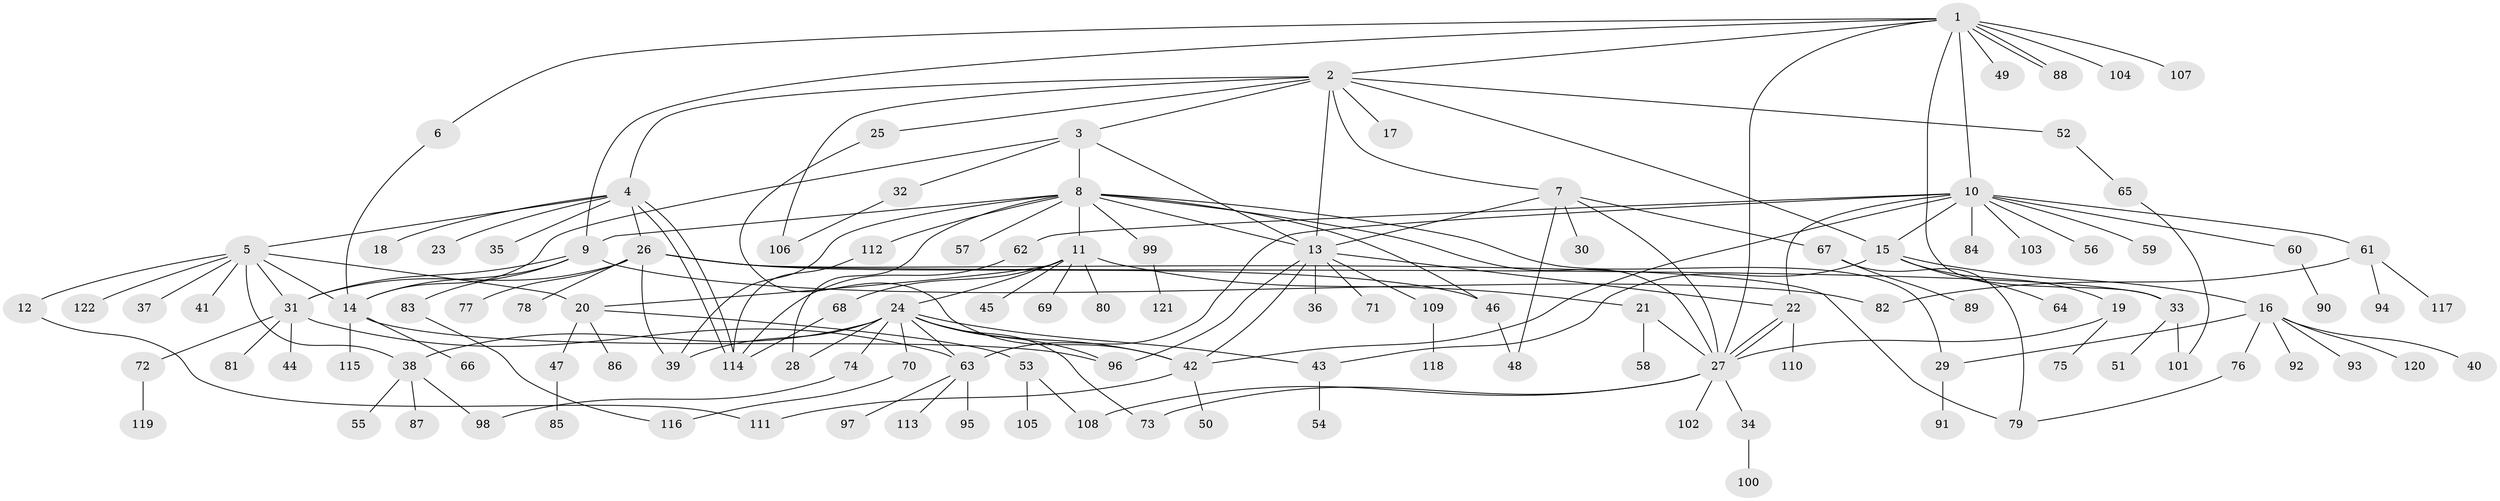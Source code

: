 // coarse degree distribution, {9: 0.03333333333333333, 11: 0.03333333333333333, 6: 0.07777777777777778, 8: 0.011111111111111112, 2: 0.2, 7: 0.022222222222222223, 1: 0.4666666666666667, 4: 0.05555555555555555, 3: 0.07777777777777778, 15: 0.011111111111111112, 10: 0.011111111111111112}
// Generated by graph-tools (version 1.1) at 2025/23/03/03/25 07:23:55]
// undirected, 122 vertices, 170 edges
graph export_dot {
graph [start="1"]
  node [color=gray90,style=filled];
  1;
  2;
  3;
  4;
  5;
  6;
  7;
  8;
  9;
  10;
  11;
  12;
  13;
  14;
  15;
  16;
  17;
  18;
  19;
  20;
  21;
  22;
  23;
  24;
  25;
  26;
  27;
  28;
  29;
  30;
  31;
  32;
  33;
  34;
  35;
  36;
  37;
  38;
  39;
  40;
  41;
  42;
  43;
  44;
  45;
  46;
  47;
  48;
  49;
  50;
  51;
  52;
  53;
  54;
  55;
  56;
  57;
  58;
  59;
  60;
  61;
  62;
  63;
  64;
  65;
  66;
  67;
  68;
  69;
  70;
  71;
  72;
  73;
  74;
  75;
  76;
  77;
  78;
  79;
  80;
  81;
  82;
  83;
  84;
  85;
  86;
  87;
  88;
  89;
  90;
  91;
  92;
  93;
  94;
  95;
  96;
  97;
  98;
  99;
  100;
  101;
  102;
  103;
  104;
  105;
  106;
  107;
  108;
  109;
  110;
  111;
  112;
  113;
  114;
  115;
  116;
  117;
  118;
  119;
  120;
  121;
  122;
  1 -- 2;
  1 -- 6;
  1 -- 9;
  1 -- 10;
  1 -- 27;
  1 -- 33;
  1 -- 49;
  1 -- 88;
  1 -- 88;
  1 -- 104;
  1 -- 107;
  2 -- 3;
  2 -- 4;
  2 -- 7;
  2 -- 13;
  2 -- 15;
  2 -- 17;
  2 -- 25;
  2 -- 52;
  2 -- 106;
  3 -- 8;
  3 -- 13;
  3 -- 14;
  3 -- 32;
  4 -- 5;
  4 -- 18;
  4 -- 23;
  4 -- 26;
  4 -- 35;
  4 -- 114;
  4 -- 114;
  5 -- 12;
  5 -- 14;
  5 -- 20;
  5 -- 31;
  5 -- 37;
  5 -- 38;
  5 -- 41;
  5 -- 122;
  6 -- 14;
  7 -- 13;
  7 -- 27;
  7 -- 30;
  7 -- 48;
  7 -- 67;
  8 -- 9;
  8 -- 11;
  8 -- 13;
  8 -- 27;
  8 -- 28;
  8 -- 29;
  8 -- 39;
  8 -- 46;
  8 -- 57;
  8 -- 99;
  8 -- 112;
  9 -- 14;
  9 -- 31;
  9 -- 82;
  9 -- 83;
  10 -- 15;
  10 -- 22;
  10 -- 42;
  10 -- 56;
  10 -- 59;
  10 -- 60;
  10 -- 61;
  10 -- 62;
  10 -- 63;
  10 -- 84;
  10 -- 103;
  11 -- 20;
  11 -- 21;
  11 -- 24;
  11 -- 45;
  11 -- 68;
  11 -- 69;
  11 -- 80;
  12 -- 111;
  13 -- 22;
  13 -- 36;
  13 -- 42;
  13 -- 71;
  13 -- 96;
  13 -- 109;
  14 -- 66;
  14 -- 96;
  14 -- 115;
  15 -- 16;
  15 -- 19;
  15 -- 43;
  15 -- 64;
  16 -- 29;
  16 -- 40;
  16 -- 76;
  16 -- 92;
  16 -- 93;
  16 -- 120;
  19 -- 27;
  19 -- 75;
  20 -- 47;
  20 -- 53;
  20 -- 86;
  21 -- 27;
  21 -- 58;
  22 -- 27;
  22 -- 27;
  22 -- 110;
  24 -- 28;
  24 -- 38;
  24 -- 39;
  24 -- 42;
  24 -- 43;
  24 -- 63;
  24 -- 70;
  24 -- 73;
  24 -- 74;
  24 -- 96;
  25 -- 42;
  26 -- 31;
  26 -- 33;
  26 -- 39;
  26 -- 46;
  26 -- 77;
  26 -- 78;
  26 -- 79;
  27 -- 34;
  27 -- 73;
  27 -- 102;
  27 -- 108;
  29 -- 91;
  31 -- 44;
  31 -- 63;
  31 -- 72;
  31 -- 81;
  32 -- 106;
  33 -- 51;
  33 -- 101;
  34 -- 100;
  38 -- 55;
  38 -- 87;
  38 -- 98;
  42 -- 50;
  42 -- 111;
  43 -- 54;
  46 -- 48;
  47 -- 85;
  52 -- 65;
  53 -- 105;
  53 -- 108;
  60 -- 90;
  61 -- 82;
  61 -- 94;
  61 -- 117;
  62 -- 114;
  63 -- 95;
  63 -- 97;
  63 -- 113;
  65 -- 101;
  67 -- 79;
  67 -- 89;
  68 -- 114;
  70 -- 116;
  72 -- 119;
  74 -- 98;
  76 -- 79;
  83 -- 116;
  99 -- 121;
  109 -- 118;
  112 -- 114;
}
